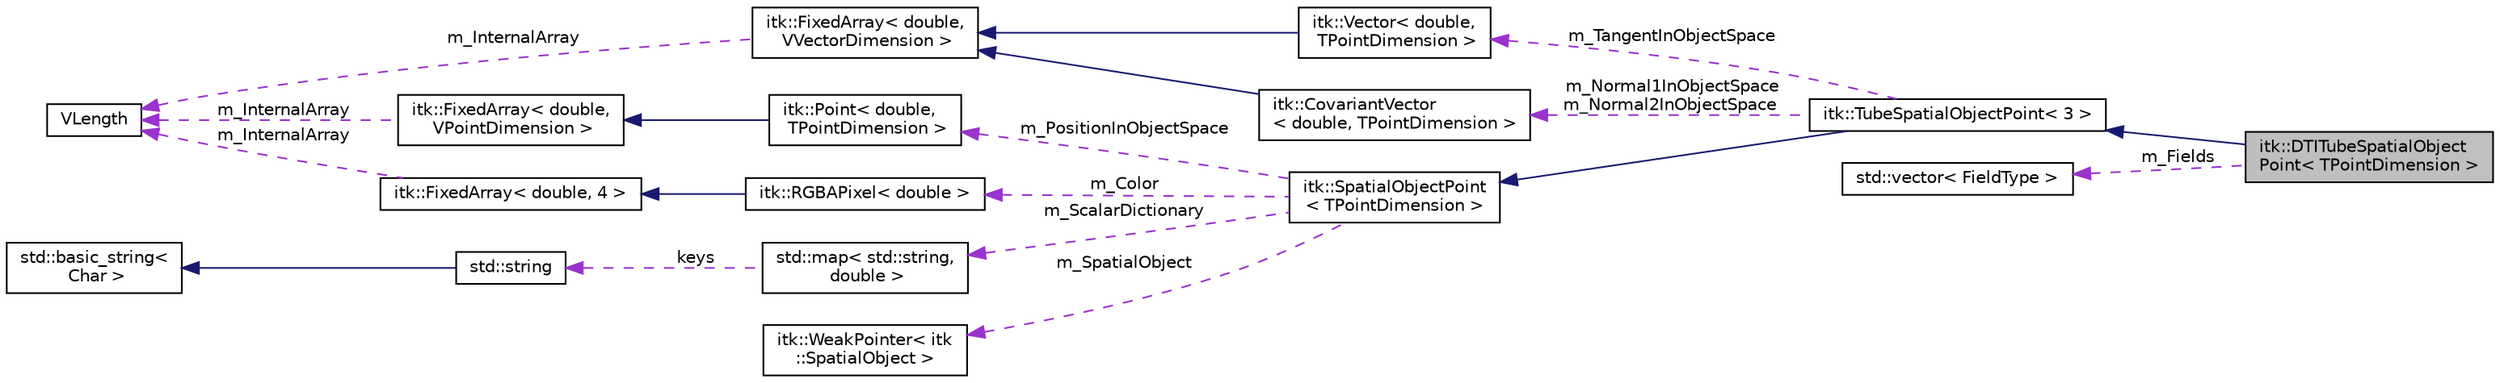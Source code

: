 digraph "itk::DTITubeSpatialObjectPoint&lt; TPointDimension &gt;"
{
 // LATEX_PDF_SIZE
  edge [fontname="Helvetica",fontsize="10",labelfontname="Helvetica",labelfontsize="10"];
  node [fontname="Helvetica",fontsize="10",shape=record];
  rankdir="LR";
  Node1 [label="itk::DTITubeSpatialObject\lPoint\< TPointDimension \>",height=0.2,width=0.4,color="black", fillcolor="grey75", style="filled", fontcolor="black",tooltip="Point used for a tube definition."];
  Node2 -> Node1 [dir="back",color="midnightblue",fontsize="10",style="solid",fontname="Helvetica"];
  Node2 [label="itk::TubeSpatialObjectPoint\< 3 \>",height=0.2,width=0.4,color="black", fillcolor="white", style="filled",URL="$classitk_1_1TubeSpatialObjectPoint.html",tooltip=" "];
  Node3 -> Node2 [dir="back",color="midnightblue",fontsize="10",style="solid",fontname="Helvetica"];
  Node3 [label="itk::SpatialObjectPoint\l\< TPointDimension \>",height=0.2,width=0.4,color="black", fillcolor="white", style="filled",URL="$classitk_1_1SpatialObjectPoint.html",tooltip=" "];
  Node4 -> Node3 [dir="back",color="darkorchid3",fontsize="10",style="dashed",label=" m_PositionInObjectSpace" ,fontname="Helvetica"];
  Node4 [label="itk::Point\< double,\l TPointDimension \>",height=0.2,width=0.4,color="black", fillcolor="white", style="filled",URL="$classitk_1_1Point.html",tooltip=" "];
  Node5 -> Node4 [dir="back",color="midnightblue",fontsize="10",style="solid",fontname="Helvetica"];
  Node5 [label="itk::FixedArray\< double,\l VPointDimension \>",height=0.2,width=0.4,color="black", fillcolor="white", style="filled",URL="$classitk_1_1FixedArray.html",tooltip=" "];
  Node6 -> Node5 [dir="back",color="darkorchid3",fontsize="10",style="dashed",label=" m_InternalArray" ,fontname="Helvetica"];
  Node6 [label="VLength",height=0.2,width=0.4,color="black", fillcolor="white", style="filled",URL="$classVLength.html",tooltip=" "];
  Node7 -> Node3 [dir="back",color="darkorchid3",fontsize="10",style="dashed",label=" m_Color" ,fontname="Helvetica"];
  Node7 [label="itk::RGBAPixel\< double \>",height=0.2,width=0.4,color="black", fillcolor="white", style="filled",URL="$classitk_1_1RGBAPixel.html",tooltip=" "];
  Node8 -> Node7 [dir="back",color="midnightblue",fontsize="10",style="solid",fontname="Helvetica"];
  Node8 [label="itk::FixedArray\< double, 4 \>",height=0.2,width=0.4,color="black", fillcolor="white", style="filled",URL="$classitk_1_1FixedArray.html",tooltip=" "];
  Node6 -> Node8 [dir="back",color="darkorchid3",fontsize="10",style="dashed",label=" m_InternalArray" ,fontname="Helvetica"];
  Node9 -> Node3 [dir="back",color="darkorchid3",fontsize="10",style="dashed",label=" m_ScalarDictionary" ,fontname="Helvetica"];
  Node9 [label="std::map\< std::string,\l double \>",height=0.2,width=0.4,color="black", fillcolor="white", style="filled",tooltip=" "];
  Node10 -> Node9 [dir="back",color="darkorchid3",fontsize="10",style="dashed",label=" keys" ,fontname="Helvetica"];
  Node10 [label="std::string",height=0.2,width=0.4,color="black", fillcolor="white", style="filled",tooltip=" "];
  Node11 -> Node10 [dir="back",color="midnightblue",fontsize="10",style="solid",fontname="Helvetica"];
  Node11 [label="std::basic_string\<\l Char \>",height=0.2,width=0.4,color="black", fillcolor="white", style="filled",tooltip=" "];
  Node12 -> Node3 [dir="back",color="darkorchid3",fontsize="10",style="dashed",label=" m_SpatialObject" ,fontname="Helvetica"];
  Node12 [label="itk::WeakPointer\< itk\l::SpatialObject \>",height=0.2,width=0.4,color="black", fillcolor="white", style="filled",URL="$classitk_1_1WeakPointer.html",tooltip=" "];
  Node13 -> Node2 [dir="back",color="darkorchid3",fontsize="10",style="dashed",label=" m_TangentInObjectSpace" ,fontname="Helvetica"];
  Node13 [label="itk::Vector\< double,\l TPointDimension \>",height=0.2,width=0.4,color="black", fillcolor="white", style="filled",URL="$classitk_1_1Vector.html",tooltip=" "];
  Node14 -> Node13 [dir="back",color="midnightblue",fontsize="10",style="solid",fontname="Helvetica"];
  Node14 [label="itk::FixedArray\< double,\l VVectorDimension \>",height=0.2,width=0.4,color="black", fillcolor="white", style="filled",URL="$classitk_1_1FixedArray.html",tooltip=" "];
  Node6 -> Node14 [dir="back",color="darkorchid3",fontsize="10",style="dashed",label=" m_InternalArray" ,fontname="Helvetica"];
  Node15 -> Node2 [dir="back",color="darkorchid3",fontsize="10",style="dashed",label=" m_Normal1InObjectSpace\nm_Normal2InObjectSpace" ,fontname="Helvetica"];
  Node15 [label="itk::CovariantVector\l\< double, TPointDimension \>",height=0.2,width=0.4,color="black", fillcolor="white", style="filled",URL="$classitk_1_1CovariantVector.html",tooltip=" "];
  Node14 -> Node15 [dir="back",color="midnightblue",fontsize="10",style="solid",fontname="Helvetica"];
  Node16 -> Node1 [dir="back",color="darkorchid3",fontsize="10",style="dashed",label=" m_Fields" ,fontname="Helvetica"];
  Node16 [label="std::vector\< FieldType \>",height=0.2,width=0.4,color="black", fillcolor="white", style="filled",tooltip=" "];
}
